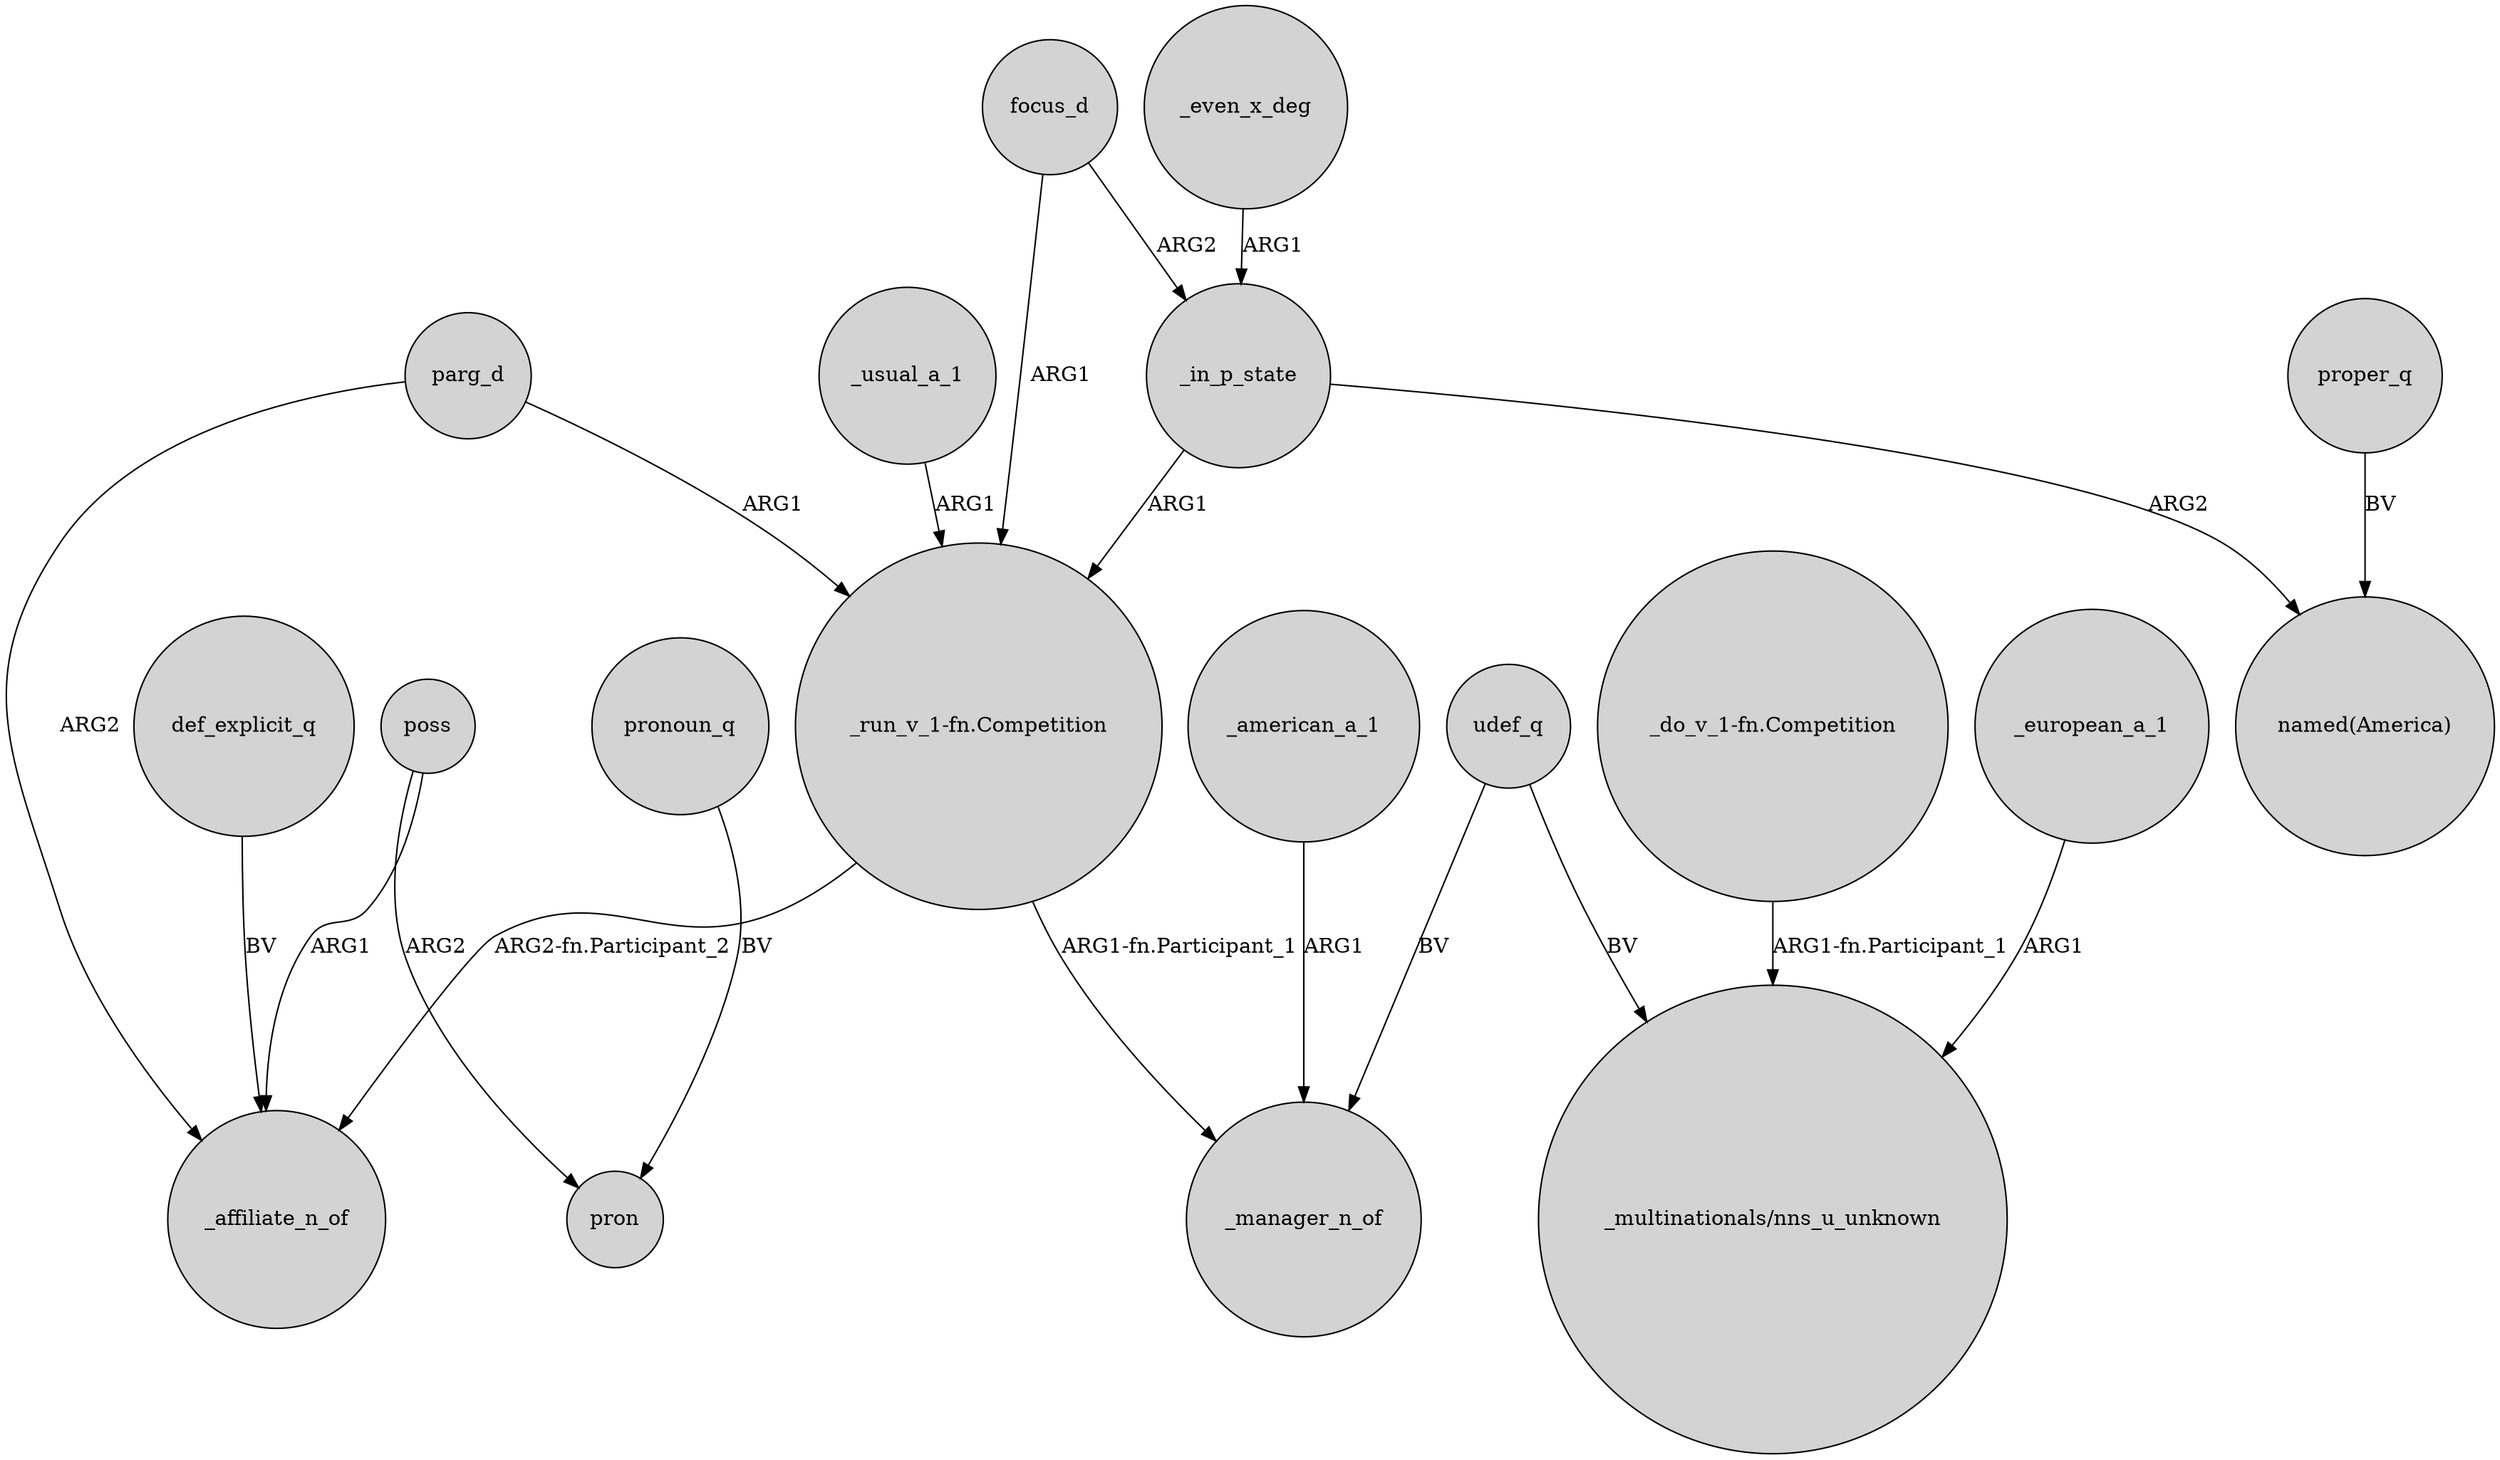 digraph {
	node [shape=circle style=filled]
	_usual_a_1 -> "_run_v_1-fn.Competition" [label=ARG1]
	focus_d -> _in_p_state [label=ARG2]
	parg_d -> _affiliate_n_of [label=ARG2]
	_american_a_1 -> _manager_n_of [label=ARG1]
	udef_q -> _manager_n_of [label=BV]
	udef_q -> "_multinationals/nns_u_unknown" [label=BV]
	proper_q -> "named(America)" [label=BV]
	poss -> _affiliate_n_of [label=ARG1]
	focus_d -> "_run_v_1-fn.Competition" [label=ARG1]
	"_do_v_1-fn.Competition" -> "_multinationals/nns_u_unknown" [label="ARG1-fn.Participant_1"]
	_even_x_deg -> _in_p_state [label=ARG1]
	pronoun_q -> pron [label=BV]
	poss -> pron [label=ARG2]
	_in_p_state -> "named(America)" [label=ARG2]
	parg_d -> "_run_v_1-fn.Competition" [label=ARG1]
	"_run_v_1-fn.Competition" -> _manager_n_of [label="ARG1-fn.Participant_1"]
	"_run_v_1-fn.Competition" -> _affiliate_n_of [label="ARG2-fn.Participant_2"]
	_in_p_state -> "_run_v_1-fn.Competition" [label=ARG1]
	_european_a_1 -> "_multinationals/nns_u_unknown" [label=ARG1]
	def_explicit_q -> _affiliate_n_of [label=BV]
}
